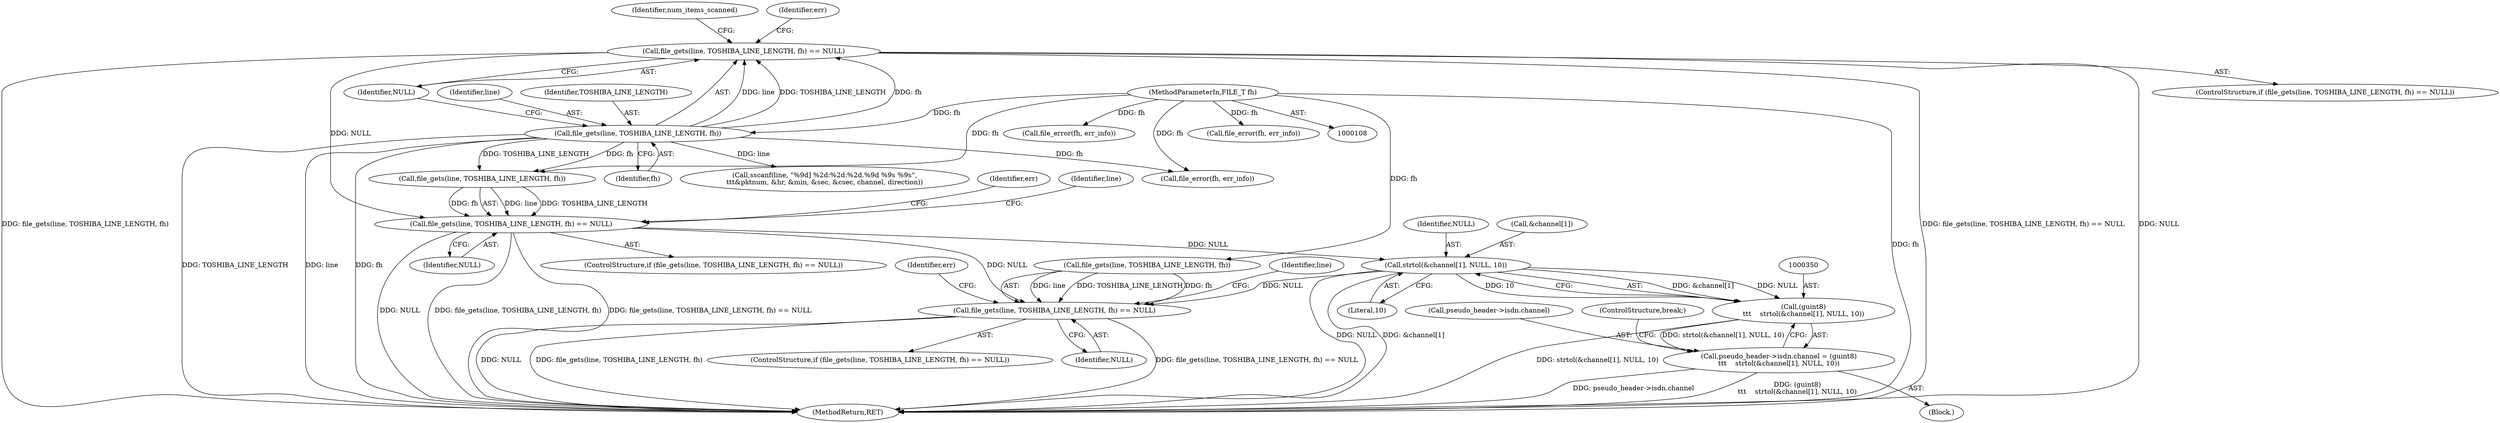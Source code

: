 digraph "0_wireshark_5efb45231671baa2db2011d8f67f9d6e72bc455b@API" {
"1000136" [label="(Call,file_gets(line, TOSHIBA_LINE_LENGTH, fh) == NULL)"];
"1000137" [label="(Call,file_gets(line, TOSHIBA_LINE_LENGTH, fh))"];
"1000109" [label="(MethodParameterIn,FILE_T fh)"];
"1000197" [label="(Call,file_gets(line, TOSHIBA_LINE_LENGTH, fh) == NULL)"];
"1000351" [label="(Call,strtol(&channel[1], NULL, 10))"];
"1000349" [label="(Call,(guint8)\n\t\t\t    strtol(&channel[1], NULL, 10))"];
"1000343" [label="(Call,pseudo_header->isdn.channel = (guint8)\n\t\t\t    strtol(&channel[1], NULL, 10))"];
"1000429" [label="(Call,file_gets(line, TOSHIBA_LINE_LENGTH, fh) == NULL)"];
"1000224" [label="(Identifier,line)"];
"1000438" [label="(Identifier,err)"];
"1000137" [label="(Call,file_gets(line, TOSHIBA_LINE_LENGTH, fh))"];
"1000476" [label="(MethodReturn,RET)"];
"1000141" [label="(Identifier,NULL)"];
"1000343" [label="(Call,pseudo_header->isdn.channel = (guint8)\n\t\t\t    strtol(&channel[1], NULL, 10))"];
"1000429" [label="(Call,file_gets(line, TOSHIBA_LINE_LENGTH, fh) == NULL)"];
"1000439" [label="(Call,file_error(fh, err_info))"];
"1000198" [label="(Call,file_gets(line, TOSHIBA_LINE_LENGTH, fh))"];
"1000140" [label="(Identifier,fh)"];
"1000357" [label="(Literal,10)"];
"1000162" [label="(Identifier,num_items_scanned)"];
"1000145" [label="(Identifier,err)"];
"1000344" [label="(Call,pseudo_header->isdn.channel)"];
"1000138" [label="(Identifier,line)"];
"1000197" [label="(Call,file_gets(line, TOSHIBA_LINE_LENGTH, fh) == NULL)"];
"1000457" [label="(Identifier,line)"];
"1000428" [label="(ControlStructure,if (file_gets(line, TOSHIBA_LINE_LENGTH, fh) == NULL))"];
"1000135" [label="(ControlStructure,if (file_gets(line, TOSHIBA_LINE_LENGTH, fh) == NULL))"];
"1000146" [label="(Call,file_error(fh, err_info))"];
"1000351" [label="(Call,strtol(&channel[1], NULL, 10))"];
"1000356" [label="(Identifier,NULL)"];
"1000358" [label="(ControlStructure,break;)"];
"1000139" [label="(Identifier,TOSHIBA_LINE_LENGTH)"];
"1000352" [label="(Call,&channel[1])"];
"1000206" [label="(Identifier,err)"];
"1000196" [label="(ControlStructure,if (file_gets(line, TOSHIBA_LINE_LENGTH, fh) == NULL))"];
"1000349" [label="(Call,(guint8)\n\t\t\t    strtol(&channel[1], NULL, 10))"];
"1000163" [label="(Call,sscanf(line, \"%9d] %2d:%2d:%2d.%9d %9s %9s\",\n\t\t\t&pktnum, &hr, &min, &sec, &csec, channel, direction))"];
"1000109" [label="(MethodParameterIn,FILE_T fh)"];
"1000430" [label="(Call,file_gets(line, TOSHIBA_LINE_LENGTH, fh))"];
"1000325" [label="(Block,)"];
"1000434" [label="(Identifier,NULL)"];
"1000202" [label="(Identifier,NULL)"];
"1000207" [label="(Call,file_error(fh, err_info))"];
"1000136" [label="(Call,file_gets(line, TOSHIBA_LINE_LENGTH, fh) == NULL)"];
"1000136" -> "1000135"  [label="AST: "];
"1000136" -> "1000141"  [label="CFG: "];
"1000137" -> "1000136"  [label="AST: "];
"1000141" -> "1000136"  [label="AST: "];
"1000145" -> "1000136"  [label="CFG: "];
"1000162" -> "1000136"  [label="CFG: "];
"1000136" -> "1000476"  [label="DDG: NULL"];
"1000136" -> "1000476"  [label="DDG: file_gets(line, TOSHIBA_LINE_LENGTH, fh) == NULL"];
"1000136" -> "1000476"  [label="DDG: file_gets(line, TOSHIBA_LINE_LENGTH, fh)"];
"1000137" -> "1000136"  [label="DDG: line"];
"1000137" -> "1000136"  [label="DDG: TOSHIBA_LINE_LENGTH"];
"1000137" -> "1000136"  [label="DDG: fh"];
"1000136" -> "1000197"  [label="DDG: NULL"];
"1000137" -> "1000140"  [label="CFG: "];
"1000138" -> "1000137"  [label="AST: "];
"1000139" -> "1000137"  [label="AST: "];
"1000140" -> "1000137"  [label="AST: "];
"1000141" -> "1000137"  [label="CFG: "];
"1000137" -> "1000476"  [label="DDG: TOSHIBA_LINE_LENGTH"];
"1000137" -> "1000476"  [label="DDG: fh"];
"1000137" -> "1000476"  [label="DDG: line"];
"1000109" -> "1000137"  [label="DDG: fh"];
"1000137" -> "1000146"  [label="DDG: fh"];
"1000137" -> "1000163"  [label="DDG: line"];
"1000137" -> "1000198"  [label="DDG: TOSHIBA_LINE_LENGTH"];
"1000137" -> "1000198"  [label="DDG: fh"];
"1000109" -> "1000108"  [label="AST: "];
"1000109" -> "1000476"  [label="DDG: fh"];
"1000109" -> "1000146"  [label="DDG: fh"];
"1000109" -> "1000198"  [label="DDG: fh"];
"1000109" -> "1000207"  [label="DDG: fh"];
"1000109" -> "1000430"  [label="DDG: fh"];
"1000109" -> "1000439"  [label="DDG: fh"];
"1000197" -> "1000196"  [label="AST: "];
"1000197" -> "1000202"  [label="CFG: "];
"1000198" -> "1000197"  [label="AST: "];
"1000202" -> "1000197"  [label="AST: "];
"1000206" -> "1000197"  [label="CFG: "];
"1000224" -> "1000197"  [label="CFG: "];
"1000197" -> "1000476"  [label="DDG: file_gets(line, TOSHIBA_LINE_LENGTH, fh) == NULL"];
"1000197" -> "1000476"  [label="DDG: NULL"];
"1000197" -> "1000476"  [label="DDG: file_gets(line, TOSHIBA_LINE_LENGTH, fh)"];
"1000198" -> "1000197"  [label="DDG: line"];
"1000198" -> "1000197"  [label="DDG: TOSHIBA_LINE_LENGTH"];
"1000198" -> "1000197"  [label="DDG: fh"];
"1000197" -> "1000351"  [label="DDG: NULL"];
"1000197" -> "1000429"  [label="DDG: NULL"];
"1000351" -> "1000349"  [label="AST: "];
"1000351" -> "1000357"  [label="CFG: "];
"1000352" -> "1000351"  [label="AST: "];
"1000356" -> "1000351"  [label="AST: "];
"1000357" -> "1000351"  [label="AST: "];
"1000349" -> "1000351"  [label="CFG: "];
"1000351" -> "1000476"  [label="DDG: NULL"];
"1000351" -> "1000476"  [label="DDG: &channel[1]"];
"1000351" -> "1000349"  [label="DDG: &channel[1]"];
"1000351" -> "1000349"  [label="DDG: NULL"];
"1000351" -> "1000349"  [label="DDG: 10"];
"1000351" -> "1000429"  [label="DDG: NULL"];
"1000349" -> "1000343"  [label="AST: "];
"1000350" -> "1000349"  [label="AST: "];
"1000343" -> "1000349"  [label="CFG: "];
"1000349" -> "1000476"  [label="DDG: strtol(&channel[1], NULL, 10)"];
"1000349" -> "1000343"  [label="DDG: strtol(&channel[1], NULL, 10)"];
"1000343" -> "1000325"  [label="AST: "];
"1000344" -> "1000343"  [label="AST: "];
"1000358" -> "1000343"  [label="CFG: "];
"1000343" -> "1000476"  [label="DDG: (guint8)\n\t\t\t    strtol(&channel[1], NULL, 10)"];
"1000343" -> "1000476"  [label="DDG: pseudo_header->isdn.channel"];
"1000429" -> "1000428"  [label="AST: "];
"1000429" -> "1000434"  [label="CFG: "];
"1000430" -> "1000429"  [label="AST: "];
"1000434" -> "1000429"  [label="AST: "];
"1000438" -> "1000429"  [label="CFG: "];
"1000457" -> "1000429"  [label="CFG: "];
"1000429" -> "1000476"  [label="DDG: NULL"];
"1000429" -> "1000476"  [label="DDG: file_gets(line, TOSHIBA_LINE_LENGTH, fh)"];
"1000429" -> "1000476"  [label="DDG: file_gets(line, TOSHIBA_LINE_LENGTH, fh) == NULL"];
"1000430" -> "1000429"  [label="DDG: line"];
"1000430" -> "1000429"  [label="DDG: TOSHIBA_LINE_LENGTH"];
"1000430" -> "1000429"  [label="DDG: fh"];
}
